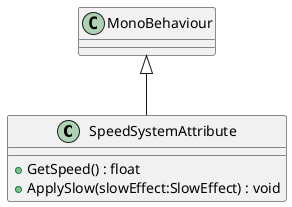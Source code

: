 @startuml
class SpeedSystemAttribute {
    + GetSpeed() : float
    + ApplySlow(slowEffect:SlowEffect) : void
}
MonoBehaviour <|-- SpeedSystemAttribute
@enduml
